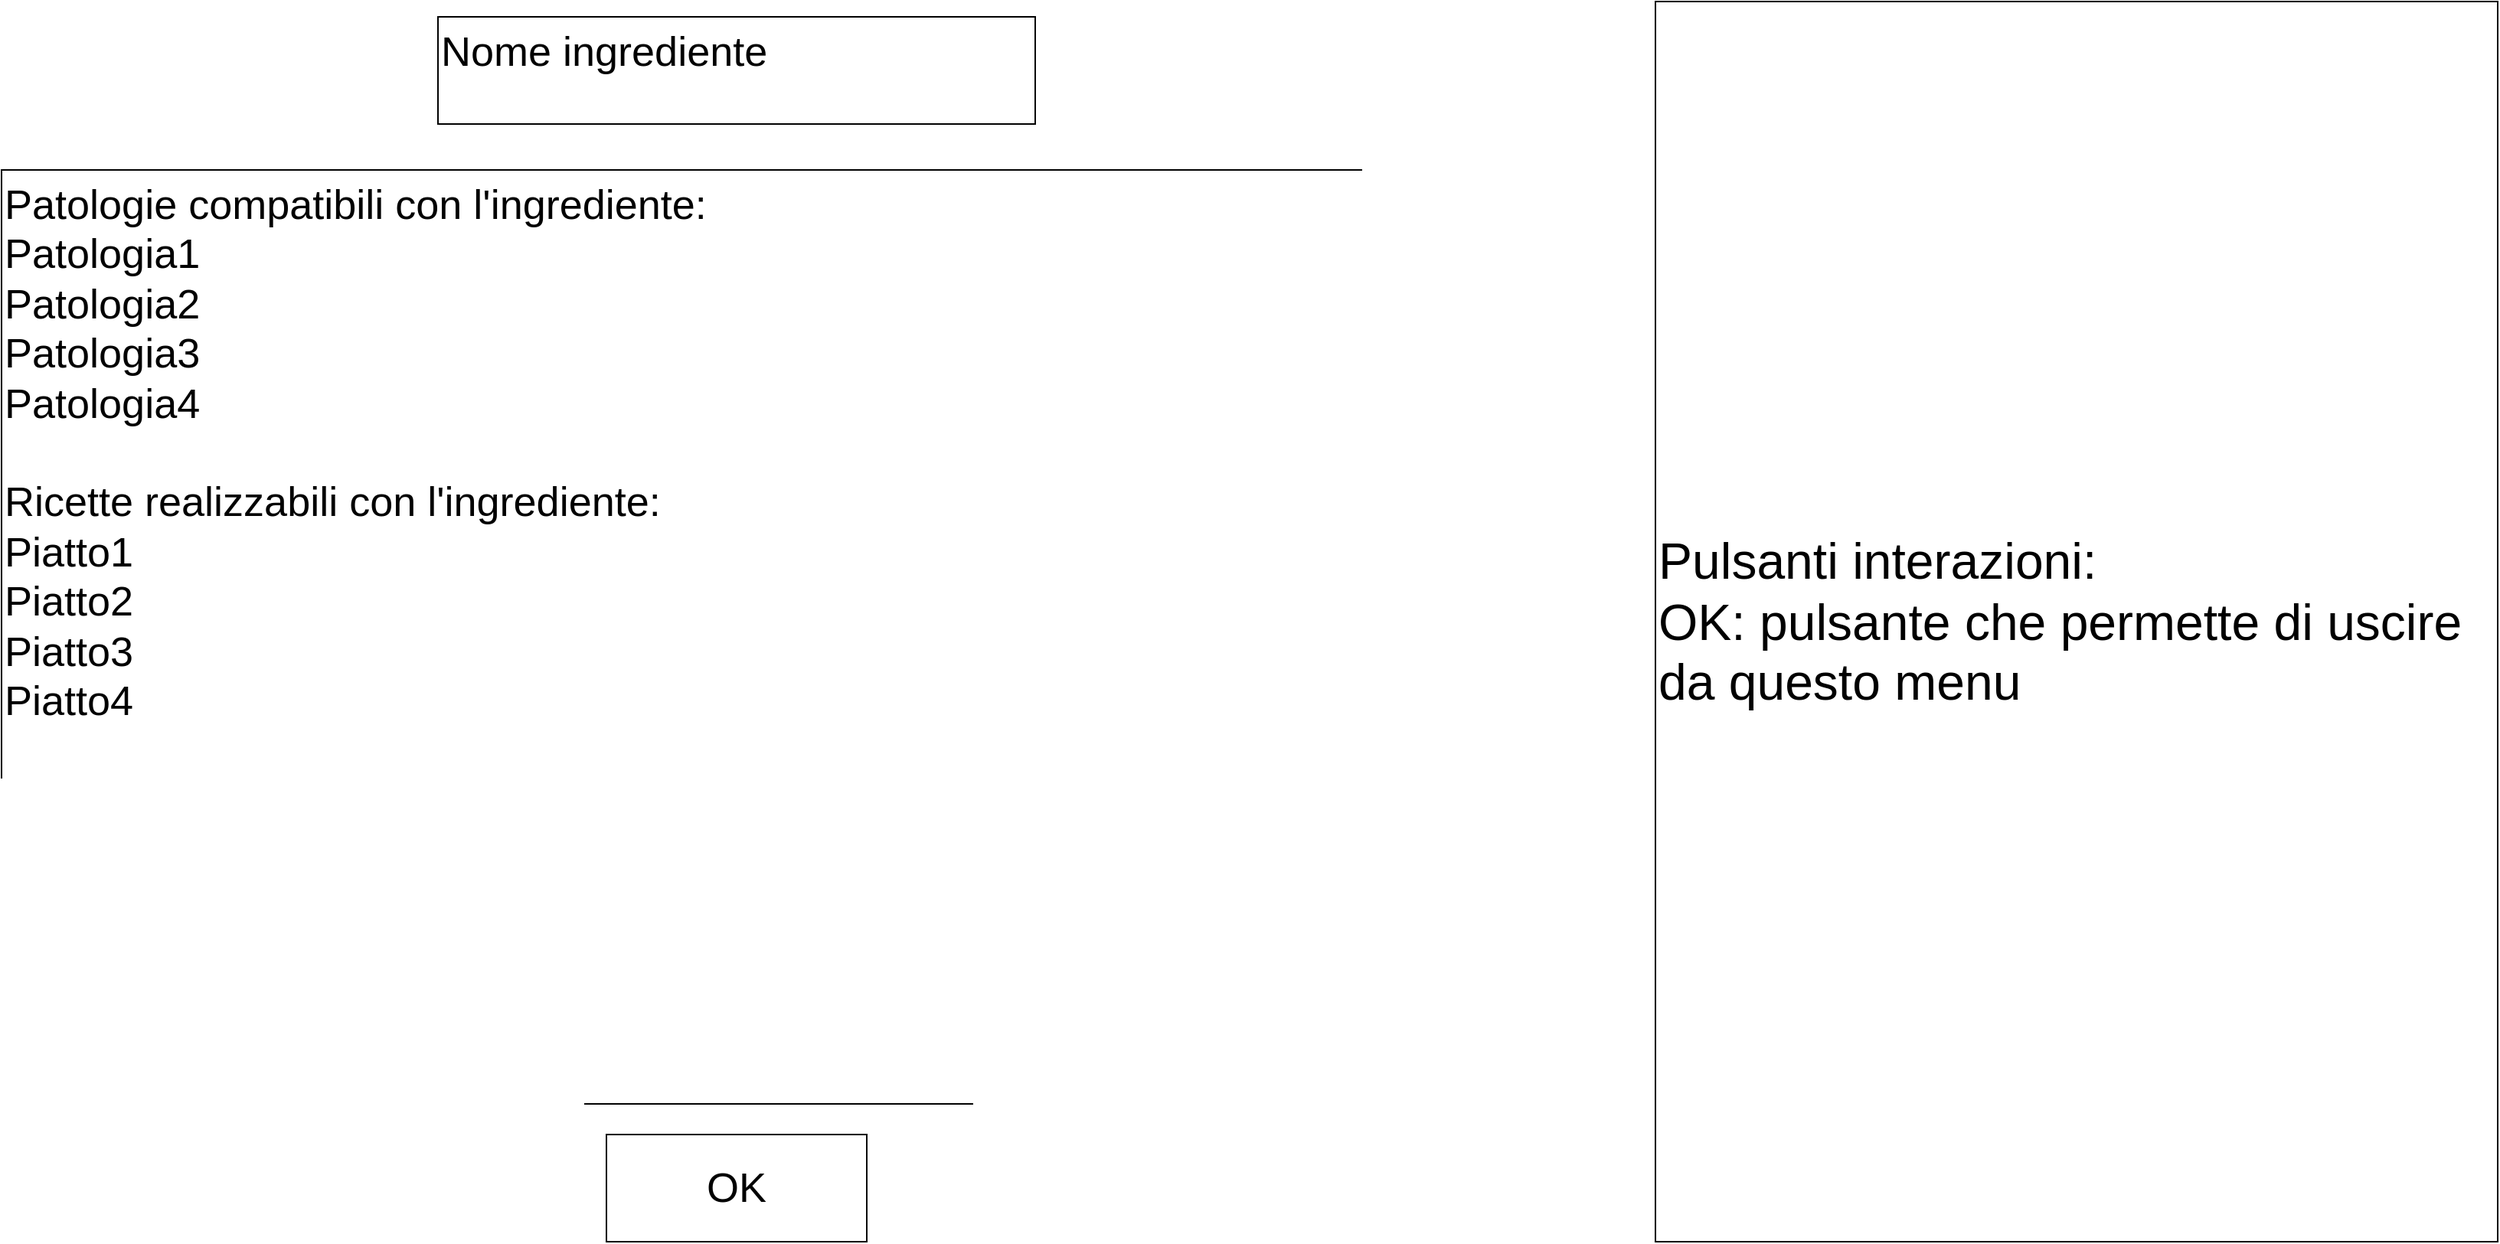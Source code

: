 <mxfile version="18.0.5" type="device"><diagram id="LitXJ4ODTKM_mjBuetJV" name="Page-1"><mxGraphModel dx="4310" dy="1630" grid="1" gridSize="10" guides="1" tooltips="1" connect="1" arrows="1" fold="1" page="1" pageScale="1" pageWidth="850" pageHeight="1100" math="0" shadow="0"><root><mxCell id="0"/><mxCell id="1" parent="0"/><mxCell id="iEW_gL9RmzgbC3CUae5i-1" value="Nome ingrediente" style="rounded=0;whiteSpace=wrap;html=1;fontSize=27;align=left;verticalAlign=top;" vertex="1" parent="1"><mxGeometry x="-295" y="100" width="390" height="70" as="geometry"/></mxCell><mxCell id="iEW_gL9RmzgbC3CUae5i-2" value="&lt;font style=&quot;font-size: 33px;&quot;&gt;Pulsanti interazioni:&lt;br&gt;OK: pulsante che permette di uscire da questo menu&lt;br&gt;&lt;/font&gt;" style="rounded=0;whiteSpace=wrap;html=1;fontSize=27;align=left;verticalAlign=middle;" vertex="1" parent="1"><mxGeometry x="500" y="90" width="550" height="810" as="geometry"/></mxCell><mxCell id="iEW_gL9RmzgbC3CUae5i-17" value="OK" style="rounded=0;whiteSpace=wrap;html=1;fontSize=27;align=center;verticalAlign=middle;" vertex="1" parent="1"><mxGeometry x="-185" y="830" width="170" height="70" as="geometry"/></mxCell><mxCell id="iEW_gL9RmzgbC3CUae5i-19" value="Patologie compatibili con l'ingrediente:&lt;br&gt;Patologia1&lt;br&gt;Patologia2&lt;br&gt;Patologia3&lt;br&gt;Patologia4&lt;br&gt;&lt;br&gt;Ricette realizzabili con l'ingrediente:&lt;br&gt;Piatto1&lt;br&gt;Piatto2&lt;br&gt;Piatto3&lt;br&gt;&lt;div style=&quot;&quot;&gt;&lt;span style=&quot;background-color: initial;&quot;&gt;Piatto4&lt;/span&gt;&lt;/div&gt;" style="rounded=0;whiteSpace=wrap;html=1;fontSize=27;align=left;verticalAlign=top;" vertex="1" parent="1"><mxGeometry x="-580" y="200" width="960" height="610" as="geometry"/></mxCell></root></mxGraphModel></diagram></mxfile>